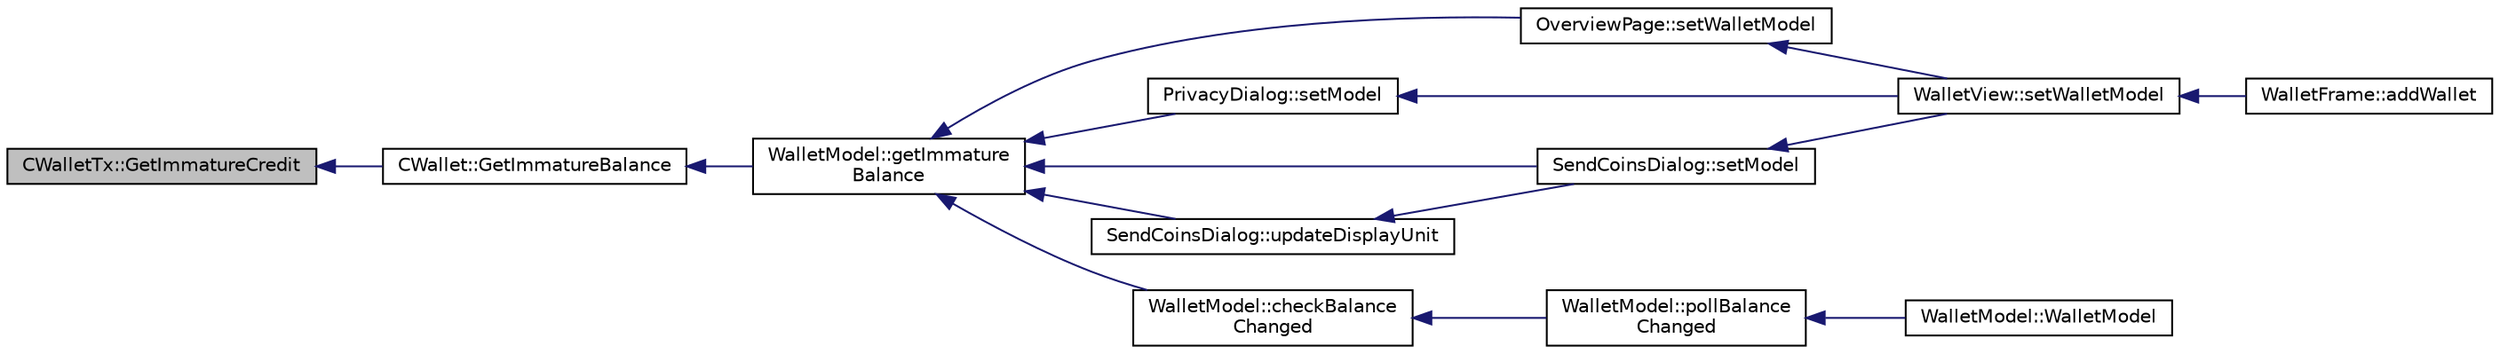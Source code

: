 digraph "CWalletTx::GetImmatureCredit"
{
  edge [fontname="Helvetica",fontsize="10",labelfontname="Helvetica",labelfontsize="10"];
  node [fontname="Helvetica",fontsize="10",shape=record];
  rankdir="LR";
  Node336 [label="CWalletTx::GetImmatureCredit",height=0.2,width=0.4,color="black", fillcolor="grey75", style="filled", fontcolor="black"];
  Node336 -> Node337 [dir="back",color="midnightblue",fontsize="10",style="solid",fontname="Helvetica"];
  Node337 [label="CWallet::GetImmatureBalance",height=0.2,width=0.4,color="black", fillcolor="white", style="filled",URL="$group___actions.html#ga6ab8dfa75c5c8d5539325f3981697964"];
  Node337 -> Node338 [dir="back",color="midnightblue",fontsize="10",style="solid",fontname="Helvetica"];
  Node338 [label="WalletModel::getImmature\lBalance",height=0.2,width=0.4,color="black", fillcolor="white", style="filled",URL="$class_wallet_model.html#ac5dbbc28b2c8ecd2e00fb45c6a2cb6f8"];
  Node338 -> Node339 [dir="back",color="midnightblue",fontsize="10",style="solid",fontname="Helvetica"];
  Node339 [label="OverviewPage::setWalletModel",height=0.2,width=0.4,color="black", fillcolor="white", style="filled",URL="$class_overview_page.html#a2ed52a3a87e9c74fee38fa873c9bc71f"];
  Node339 -> Node340 [dir="back",color="midnightblue",fontsize="10",style="solid",fontname="Helvetica"];
  Node340 [label="WalletView::setWalletModel",height=0.2,width=0.4,color="black", fillcolor="white", style="filled",URL="$class_wallet_view.html#a0a37ff693a4f9c1e5ddc23f9cd3913be",tooltip="Set the wallet model. "];
  Node340 -> Node341 [dir="back",color="midnightblue",fontsize="10",style="solid",fontname="Helvetica"];
  Node341 [label="WalletFrame::addWallet",height=0.2,width=0.4,color="black", fillcolor="white", style="filled",URL="$class_wallet_frame.html#aa199c3f27654199d84c365cf86167d86"];
  Node338 -> Node342 [dir="back",color="midnightblue",fontsize="10",style="solid",fontname="Helvetica"];
  Node342 [label="PrivacyDialog::setModel",height=0.2,width=0.4,color="black", fillcolor="white", style="filled",URL="$class_privacy_dialog.html#a7a2e2a84934e59ff1ff88de325036472"];
  Node342 -> Node340 [dir="back",color="midnightblue",fontsize="10",style="solid",fontname="Helvetica"];
  Node338 -> Node343 [dir="back",color="midnightblue",fontsize="10",style="solid",fontname="Helvetica"];
  Node343 [label="SendCoinsDialog::setModel",height=0.2,width=0.4,color="black", fillcolor="white", style="filled",URL="$class_send_coins_dialog.html#a73a6c1b1850a334ee652ac167713a2aa"];
  Node343 -> Node340 [dir="back",color="midnightblue",fontsize="10",style="solid",fontname="Helvetica"];
  Node338 -> Node344 [dir="back",color="midnightblue",fontsize="10",style="solid",fontname="Helvetica"];
  Node344 [label="SendCoinsDialog::updateDisplayUnit",height=0.2,width=0.4,color="black", fillcolor="white", style="filled",URL="$class_send_coins_dialog.html#a74815ad8502b126200b6fd2e59e9f042"];
  Node344 -> Node343 [dir="back",color="midnightblue",fontsize="10",style="solid",fontname="Helvetica"];
  Node338 -> Node345 [dir="back",color="midnightblue",fontsize="10",style="solid",fontname="Helvetica"];
  Node345 [label="WalletModel::checkBalance\lChanged",height=0.2,width=0.4,color="black", fillcolor="white", style="filled",URL="$class_wallet_model.html#adcc4eb8cd71cb4de223621866bb7fb7d"];
  Node345 -> Node346 [dir="back",color="midnightblue",fontsize="10",style="solid",fontname="Helvetica"];
  Node346 [label="WalletModel::pollBalance\lChanged",height=0.2,width=0.4,color="black", fillcolor="white", style="filled",URL="$class_wallet_model.html#a51469b2d95cfd4bc0a14ee456fca7b95"];
  Node346 -> Node347 [dir="back",color="midnightblue",fontsize="10",style="solid",fontname="Helvetica"];
  Node347 [label="WalletModel::WalletModel",height=0.2,width=0.4,color="black", fillcolor="white", style="filled",URL="$class_wallet_model.html#af50d9654d2f20e4e4f0789dcb64ad6b1"];
}
